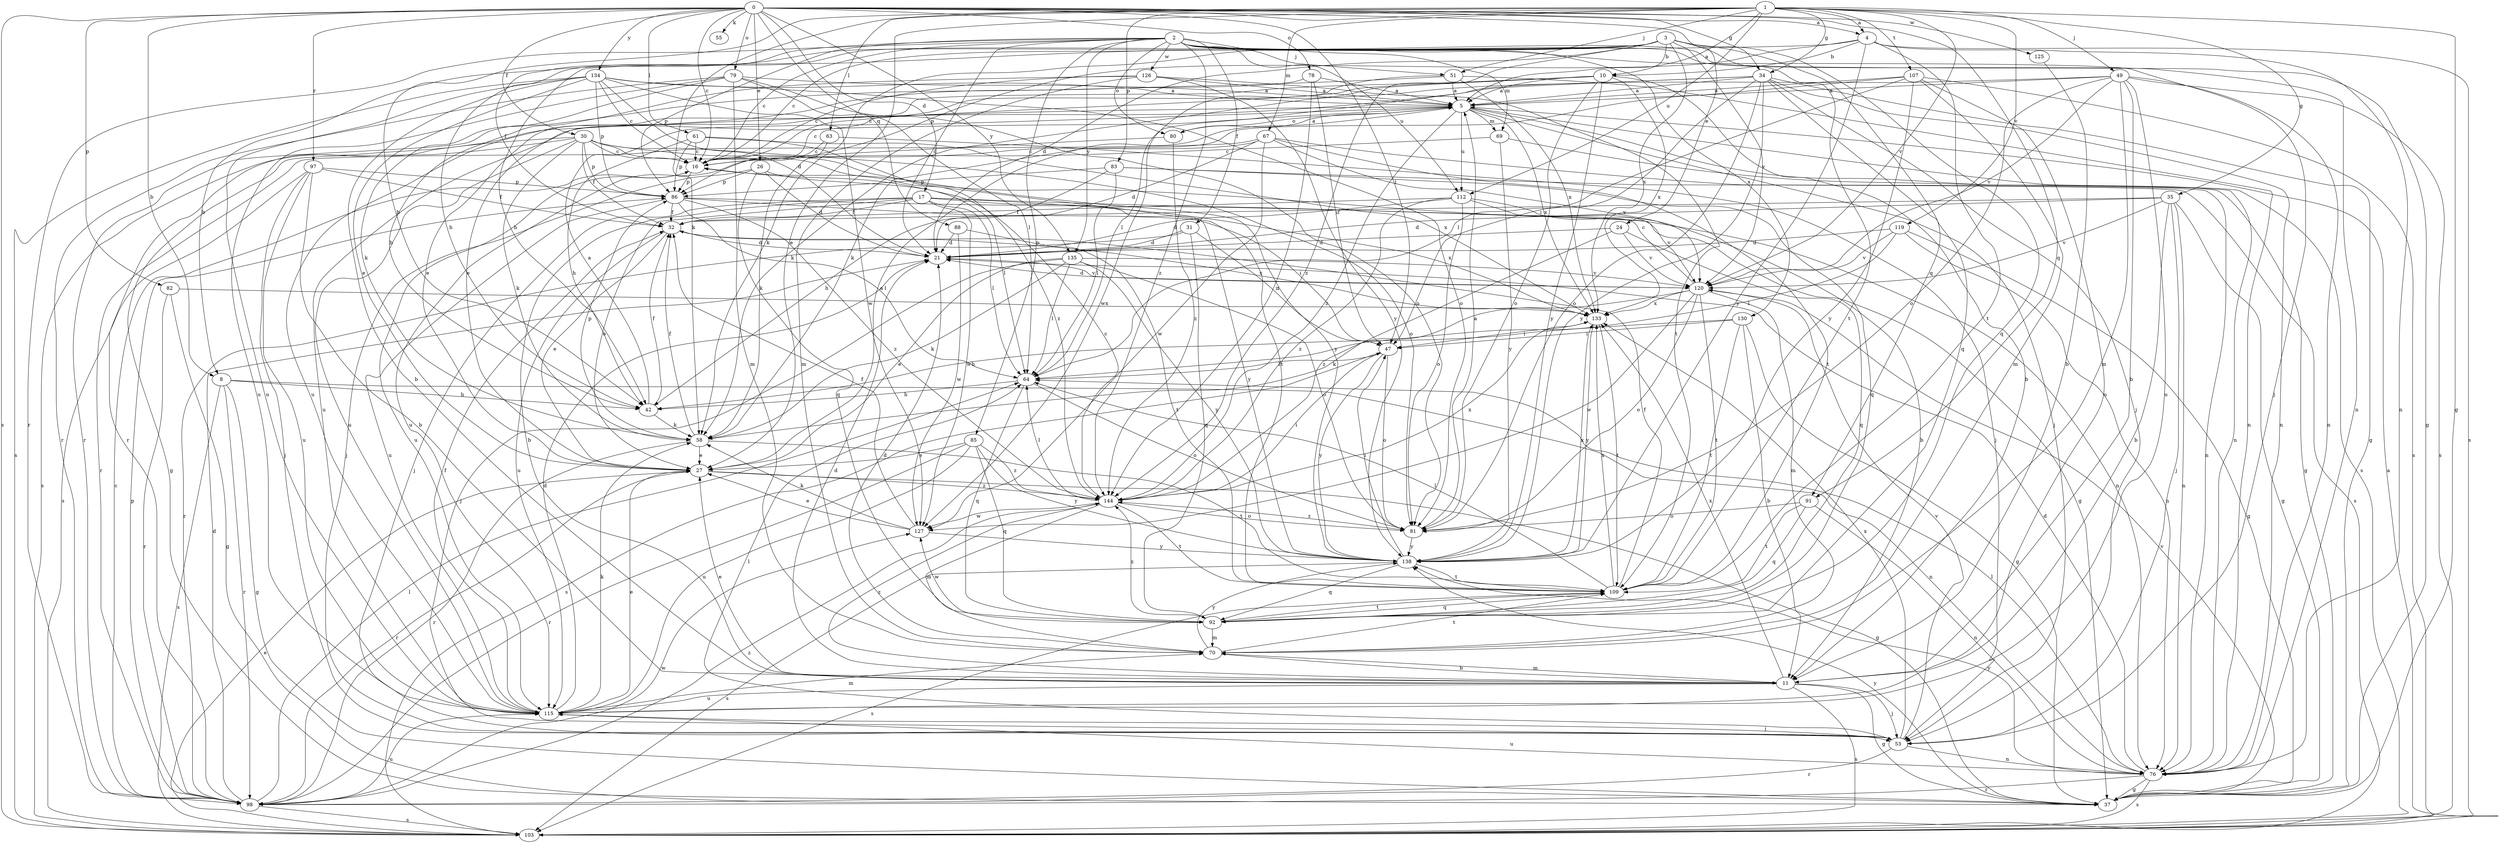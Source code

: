 strict digraph  {
0;
1;
2;
3;
4;
5;
8;
10;
11;
16;
17;
21;
24;
26;
27;
30;
31;
32;
34;
35;
37;
42;
47;
49;
51;
53;
55;
58;
61;
63;
64;
67;
69;
70;
76;
78;
79;
80;
81;
82;
83;
85;
86;
88;
91;
92;
97;
98;
103;
107;
109;
112;
115;
119;
120;
125;
126;
127;
130;
133;
134;
135;
138;
144;
0 -> 4  [label=a];
0 -> 8  [label=b];
0 -> 16  [label=c];
0 -> 17  [label=d];
0 -> 24  [label=e];
0 -> 26  [label=e];
0 -> 30  [label=f];
0 -> 34  [label=g];
0 -> 47  [label=i];
0 -> 55  [label=k];
0 -> 61  [label=l];
0 -> 78  [label=o];
0 -> 79  [label=o];
0 -> 82  [label=p];
0 -> 88  [label=q];
0 -> 91  [label=q];
0 -> 97  [label=r];
0 -> 103  [label=s];
0 -> 125  [label=w];
0 -> 134  [label=y];
0 -> 135  [label=y];
1 -> 4  [label=a];
1 -> 5  [label=a];
1 -> 27  [label=e];
1 -> 34  [label=g];
1 -> 35  [label=g];
1 -> 37  [label=g];
1 -> 42  [label=h];
1 -> 49  [label=j];
1 -> 51  [label=j];
1 -> 58  [label=k];
1 -> 63  [label=l];
1 -> 67  [label=m];
1 -> 83  [label=p];
1 -> 107  [label=t];
1 -> 112  [label=u];
1 -> 119  [label=v];
1 -> 120  [label=v];
2 -> 16  [label=c];
2 -> 21  [label=d];
2 -> 31  [label=f];
2 -> 32  [label=f];
2 -> 37  [label=g];
2 -> 51  [label=j];
2 -> 53  [label=j];
2 -> 69  [label=m];
2 -> 76  [label=n];
2 -> 80  [label=o];
2 -> 85  [label=p];
2 -> 86  [label=p];
2 -> 98  [label=r];
2 -> 112  [label=u];
2 -> 126  [label=w];
2 -> 130  [label=x];
2 -> 135  [label=y];
2 -> 144  [label=z];
3 -> 8  [label=b];
3 -> 10  [label=b];
3 -> 16  [label=c];
3 -> 21  [label=d];
3 -> 42  [label=h];
3 -> 58  [label=k];
3 -> 91  [label=q];
3 -> 92  [label=q];
3 -> 109  [label=t];
3 -> 120  [label=v];
3 -> 133  [label=x];
3 -> 144  [label=z];
4 -> 10  [label=b];
4 -> 42  [label=h];
4 -> 76  [label=n];
4 -> 86  [label=p];
4 -> 103  [label=s];
4 -> 109  [label=t];
4 -> 138  [label=y];
5 -> 16  [label=c];
5 -> 53  [label=j];
5 -> 69  [label=m];
5 -> 76  [label=n];
5 -> 80  [label=o];
5 -> 103  [label=s];
5 -> 112  [label=u];
5 -> 115  [label=u];
5 -> 133  [label=x];
5 -> 144  [label=z];
8 -> 37  [label=g];
8 -> 42  [label=h];
8 -> 76  [label=n];
8 -> 98  [label=r];
8 -> 103  [label=s];
10 -> 5  [label=a];
10 -> 11  [label=b];
10 -> 16  [label=c];
10 -> 81  [label=o];
10 -> 115  [label=u];
10 -> 127  [label=w];
10 -> 133  [label=x];
10 -> 138  [label=y];
11 -> 21  [label=d];
11 -> 27  [label=e];
11 -> 37  [label=g];
11 -> 53  [label=j];
11 -> 70  [label=m];
11 -> 103  [label=s];
11 -> 115  [label=u];
11 -> 133  [label=x];
11 -> 144  [label=z];
16 -> 86  [label=p];
16 -> 115  [label=u];
17 -> 11  [label=b];
17 -> 27  [label=e];
17 -> 32  [label=f];
17 -> 37  [label=g];
17 -> 53  [label=j];
17 -> 64  [label=l];
17 -> 127  [label=w];
17 -> 133  [label=x];
17 -> 138  [label=y];
21 -> 120  [label=v];
24 -> 21  [label=d];
24 -> 92  [label=q];
24 -> 120  [label=v];
24 -> 144  [label=z];
26 -> 21  [label=d];
26 -> 53  [label=j];
26 -> 64  [label=l];
26 -> 86  [label=p];
26 -> 92  [label=q];
27 -> 5  [label=a];
27 -> 37  [label=g];
27 -> 98  [label=r];
27 -> 144  [label=z];
30 -> 16  [label=c];
30 -> 32  [label=f];
30 -> 37  [label=g];
30 -> 58  [label=k];
30 -> 81  [label=o];
30 -> 86  [label=p];
30 -> 103  [label=s];
30 -> 115  [label=u];
30 -> 138  [label=y];
30 -> 144  [label=z];
31 -> 21  [label=d];
31 -> 47  [label=i];
31 -> 92  [label=q];
31 -> 98  [label=r];
32 -> 21  [label=d];
32 -> 27  [label=e];
32 -> 115  [label=u];
32 -> 133  [label=x];
34 -> 5  [label=a];
34 -> 37  [label=g];
34 -> 47  [label=i];
34 -> 53  [label=j];
34 -> 58  [label=k];
34 -> 64  [label=l];
34 -> 76  [label=n];
34 -> 81  [label=o];
34 -> 92  [label=q];
34 -> 138  [label=y];
35 -> 11  [label=b];
35 -> 21  [label=d];
35 -> 32  [label=f];
35 -> 37  [label=g];
35 -> 53  [label=j];
35 -> 76  [label=n];
35 -> 120  [label=v];
37 -> 120  [label=v];
37 -> 138  [label=y];
42 -> 5  [label=a];
42 -> 32  [label=f];
42 -> 58  [label=k];
47 -> 64  [label=l];
47 -> 81  [label=o];
47 -> 103  [label=s];
47 -> 138  [label=y];
49 -> 5  [label=a];
49 -> 11  [label=b];
49 -> 70  [label=m];
49 -> 76  [label=n];
49 -> 81  [label=o];
49 -> 98  [label=r];
49 -> 103  [label=s];
49 -> 115  [label=u];
49 -> 120  [label=v];
51 -> 5  [label=a];
51 -> 27  [label=e];
51 -> 76  [label=n];
51 -> 98  [label=r];
51 -> 133  [label=x];
53 -> 64  [label=l];
53 -> 76  [label=n];
53 -> 98  [label=r];
53 -> 120  [label=v];
53 -> 133  [label=x];
58 -> 27  [label=e];
58 -> 32  [label=f];
58 -> 86  [label=p];
58 -> 98  [label=r];
58 -> 109  [label=t];
61 -> 16  [label=c];
61 -> 42  [label=h];
61 -> 86  [label=p];
61 -> 109  [label=t];
61 -> 133  [label=x];
63 -> 16  [label=c];
63 -> 53  [label=j];
63 -> 58  [label=k];
64 -> 42  [label=h];
64 -> 81  [label=o];
64 -> 92  [label=q];
67 -> 16  [label=c];
67 -> 21  [label=d];
67 -> 76  [label=n];
67 -> 98  [label=r];
67 -> 109  [label=t];
67 -> 120  [label=v];
67 -> 127  [label=w];
69 -> 16  [label=c];
69 -> 37  [label=g];
69 -> 138  [label=y];
70 -> 11  [label=b];
70 -> 21  [label=d];
70 -> 109  [label=t];
70 -> 138  [label=y];
76 -> 21  [label=d];
76 -> 37  [label=g];
76 -> 64  [label=l];
76 -> 98  [label=r];
76 -> 103  [label=s];
76 -> 115  [label=u];
76 -> 138  [label=y];
78 -> 5  [label=a];
78 -> 27  [label=e];
78 -> 47  [label=i];
78 -> 144  [label=z];
79 -> 5  [label=a];
79 -> 58  [label=k];
79 -> 64  [label=l];
79 -> 70  [label=m];
79 -> 81  [label=o];
79 -> 98  [label=r];
79 -> 115  [label=u];
80 -> 5  [label=a];
80 -> 115  [label=u];
80 -> 144  [label=z];
81 -> 5  [label=a];
81 -> 138  [label=y];
81 -> 144  [label=z];
82 -> 37  [label=g];
82 -> 98  [label=r];
82 -> 133  [label=x];
83 -> 42  [label=h];
83 -> 64  [label=l];
83 -> 86  [label=p];
83 -> 92  [label=q];
83 -> 103  [label=s];
85 -> 27  [label=e];
85 -> 92  [label=q];
85 -> 98  [label=r];
85 -> 115  [label=u];
85 -> 138  [label=y];
85 -> 144  [label=z];
86 -> 32  [label=f];
86 -> 47  [label=i];
86 -> 64  [label=l];
86 -> 76  [label=n];
86 -> 115  [label=u];
86 -> 144  [label=z];
88 -> 21  [label=d];
88 -> 109  [label=t];
88 -> 127  [label=w];
91 -> 76  [label=n];
91 -> 81  [label=o];
91 -> 92  [label=q];
91 -> 109  [label=t];
92 -> 70  [label=m];
92 -> 109  [label=t];
92 -> 127  [label=w];
92 -> 144  [label=z];
97 -> 11  [label=b];
97 -> 32  [label=f];
97 -> 53  [label=j];
97 -> 86  [label=p];
97 -> 103  [label=s];
97 -> 115  [label=u];
98 -> 16  [label=c];
98 -> 21  [label=d];
98 -> 64  [label=l];
98 -> 86  [label=p];
98 -> 103  [label=s];
98 -> 115  [label=u];
98 -> 127  [label=w];
98 -> 144  [label=z];
103 -> 5  [label=a];
103 -> 27  [label=e];
107 -> 5  [label=a];
107 -> 58  [label=k];
107 -> 64  [label=l];
107 -> 70  [label=m];
107 -> 103  [label=s];
107 -> 115  [label=u];
107 -> 138  [label=y];
109 -> 32  [label=f];
109 -> 64  [label=l];
109 -> 92  [label=q];
109 -> 103  [label=s];
109 -> 133  [label=x];
112 -> 11  [label=b];
112 -> 21  [label=d];
112 -> 32  [label=f];
112 -> 81  [label=o];
112 -> 120  [label=v];
112 -> 144  [label=z];
115 -> 21  [label=d];
115 -> 27  [label=e];
115 -> 32  [label=f];
115 -> 53  [label=j];
115 -> 58  [label=k];
115 -> 70  [label=m];
119 -> 21  [label=d];
119 -> 37  [label=g];
119 -> 64  [label=l];
119 -> 76  [label=n];
119 -> 120  [label=v];
120 -> 16  [label=c];
120 -> 21  [label=d];
120 -> 58  [label=k];
120 -> 70  [label=m];
120 -> 81  [label=o];
120 -> 109  [label=t];
120 -> 127  [label=w];
120 -> 133  [label=x];
125 -> 11  [label=b];
126 -> 5  [label=a];
126 -> 16  [label=c];
126 -> 42  [label=h];
126 -> 70  [label=m];
126 -> 109  [label=t];
126 -> 138  [label=y];
127 -> 27  [label=e];
127 -> 32  [label=f];
127 -> 58  [label=k];
127 -> 138  [label=y];
130 -> 11  [label=b];
130 -> 37  [label=g];
130 -> 42  [label=h];
130 -> 47  [label=i];
130 -> 109  [label=t];
133 -> 47  [label=i];
133 -> 109  [label=t];
133 -> 138  [label=y];
134 -> 5  [label=a];
134 -> 11  [label=b];
134 -> 16  [label=c];
134 -> 21  [label=d];
134 -> 27  [label=e];
134 -> 81  [label=o];
134 -> 86  [label=p];
134 -> 103  [label=s];
134 -> 115  [label=u];
134 -> 127  [label=w];
135 -> 27  [label=e];
135 -> 53  [label=j];
135 -> 58  [label=k];
135 -> 64  [label=l];
135 -> 81  [label=o];
135 -> 120  [label=v];
135 -> 138  [label=y];
138 -> 47  [label=i];
138 -> 92  [label=q];
138 -> 103  [label=s];
138 -> 109  [label=t];
138 -> 133  [label=x];
144 -> 16  [label=c];
144 -> 47  [label=i];
144 -> 64  [label=l];
144 -> 70  [label=m];
144 -> 81  [label=o];
144 -> 109  [label=t];
144 -> 127  [label=w];
144 -> 133  [label=x];
}
